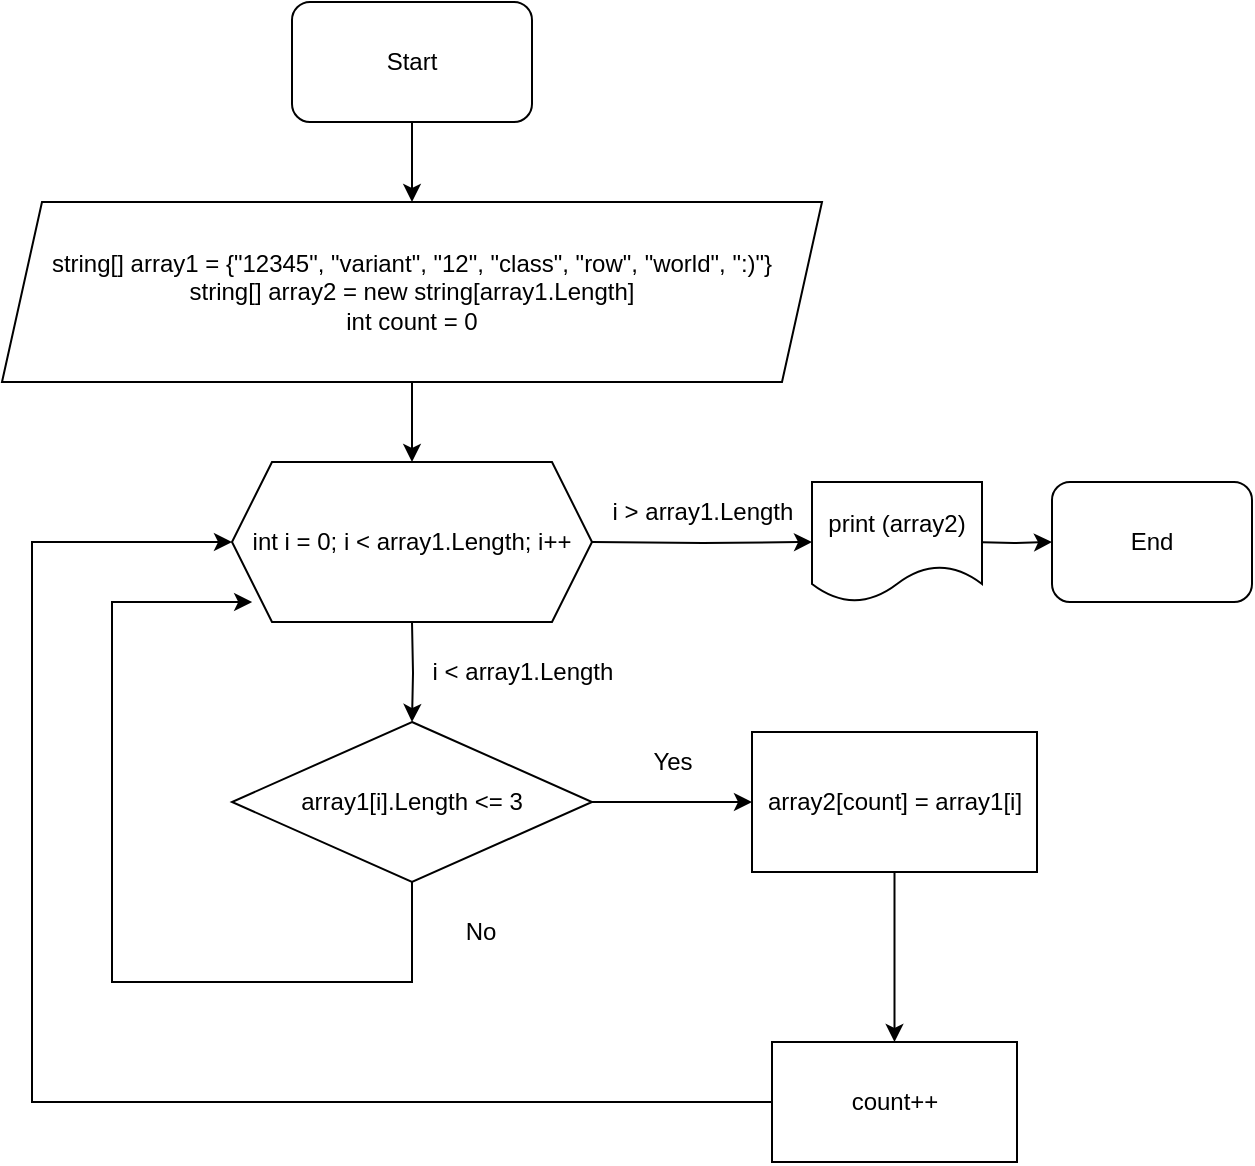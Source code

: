 <mxfile version="20.2.3" type="device"><diagram id="d7XHW7Mw1sK_5ZnQOUCl" name="Page-2"><mxGraphModel dx="1103" dy="570" grid="1" gridSize="10" guides="1" tooltips="1" connect="1" arrows="1" fold="1" page="1" pageScale="1" pageWidth="827" pageHeight="1169" math="0" shadow="0"><root><mxCell id="0"/><mxCell id="1" parent="0"/><mxCell id="uTzuNObjuM9nhHI-j47N-3" value="" style="edgeStyle=orthogonalEdgeStyle;rounded=0;orthogonalLoop=1;jettySize=auto;html=1;" parent="1" source="uTzuNObjuM9nhHI-j47N-1" edge="1"><mxGeometry relative="1" as="geometry"><mxPoint x="380" y="120" as="targetPoint"/></mxGeometry></mxCell><mxCell id="uTzuNObjuM9nhHI-j47N-1" value="Start" style="rounded=1;whiteSpace=wrap;html=1;" parent="1" vertex="1"><mxGeometry x="320" y="20" width="120" height="60" as="geometry"/></mxCell><mxCell id="uTzuNObjuM9nhHI-j47N-5" style="edgeStyle=orthogonalEdgeStyle;rounded=0;orthogonalLoop=1;jettySize=auto;html=1;entryX=0.5;entryY=0;entryDx=0;entryDy=0;" parent="1" source="uTzuNObjuM9nhHI-j47N-2" edge="1"><mxGeometry relative="1" as="geometry"><mxPoint x="380" y="250" as="targetPoint"/></mxGeometry></mxCell><mxCell id="uTzuNObjuM9nhHI-j47N-2" value="string[] array1 = {&quot;12345&quot;, &quot;variant&quot;, &quot;12&quot;, &quot;class&quot;, &quot;row&quot;, &quot;world&quot;, &quot;:)&quot;}&lt;br&gt;string[] array2 = new string[array1.Length]&lt;br&gt;int count = 0" style="shape=parallelogram;perimeter=parallelogramPerimeter;whiteSpace=wrap;html=1;fixedSize=1;" parent="1" vertex="1"><mxGeometry x="175" y="120" width="410" height="90" as="geometry"/></mxCell><mxCell id="uTzuNObjuM9nhHI-j47N-7" style="edgeStyle=orthogonalEdgeStyle;rounded=0;orthogonalLoop=1;jettySize=auto;html=1;entryX=0.5;entryY=0;entryDx=0;entryDy=0;" parent="1" target="uTzuNObjuM9nhHI-j47N-6" edge="1"><mxGeometry relative="1" as="geometry"><mxPoint x="380" y="330" as="sourcePoint"/></mxGeometry></mxCell><mxCell id="uTzuNObjuM9nhHI-j47N-37" value="" style="edgeStyle=orthogonalEdgeStyle;rounded=0;orthogonalLoop=1;jettySize=auto;html=1;entryX=0;entryY=0.5;entryDx=0;entryDy=0;" parent="1" target="uTzuNObjuM9nhHI-j47N-8" edge="1"><mxGeometry relative="1" as="geometry"><mxPoint x="520" y="290" as="targetPoint"/><mxPoint x="470" y="290" as="sourcePoint"/></mxGeometry></mxCell><mxCell id="uTzuNObjuM9nhHI-j47N-16" value="" style="edgeStyle=orthogonalEdgeStyle;rounded=0;orthogonalLoop=1;jettySize=auto;html=1;entryX=0.056;entryY=0.875;entryDx=0;entryDy=0;entryPerimeter=0;" parent="1" source="uTzuNObjuM9nhHI-j47N-6" target="_E98NBGToyObzZ-3DmIH-1" edge="1"><mxGeometry relative="1" as="geometry"><mxPoint x="380" y="540" as="targetPoint"/><Array as="points"><mxPoint x="380" y="510"/><mxPoint x="230" y="510"/><mxPoint x="230" y="320"/></Array></mxGeometry></mxCell><mxCell id="uTzuNObjuM9nhHI-j47N-24" value="" style="edgeStyle=orthogonalEdgeStyle;rounded=0;orthogonalLoop=1;jettySize=auto;html=1;" parent="1" source="uTzuNObjuM9nhHI-j47N-6" edge="1"><mxGeometry relative="1" as="geometry"><mxPoint x="550" y="420" as="targetPoint"/></mxGeometry></mxCell><mxCell id="uTzuNObjuM9nhHI-j47N-6" value="array1[i].Length &amp;lt;= 3" style="rhombus;whiteSpace=wrap;html=1;" parent="1" vertex="1"><mxGeometry x="290" y="380" width="180" height="80" as="geometry"/></mxCell><mxCell id="uTzuNObjuM9nhHI-j47N-38" value="" style="edgeStyle=orthogonalEdgeStyle;rounded=0;orthogonalLoop=1;jettySize=auto;html=1;" parent="1" target="uTzuNObjuM9nhHI-j47N-11" edge="1"><mxGeometry relative="1" as="geometry"><mxPoint x="660" y="290" as="sourcePoint"/></mxGeometry></mxCell><mxCell id="uTzuNObjuM9nhHI-j47N-8" value="print (array2)" style="shape=document;whiteSpace=wrap;html=1;boundedLbl=1;" parent="1" vertex="1"><mxGeometry x="580" y="260" width="85" height="60" as="geometry"/></mxCell><mxCell id="uTzuNObjuM9nhHI-j47N-10" value="i &amp;gt; array1.Length" style="text;html=1;align=center;verticalAlign=middle;resizable=0;points=[];autosize=1;strokeColor=none;fillColor=none;" parent="1" vertex="1"><mxGeometry x="470" y="260" width="110" height="30" as="geometry"/></mxCell><mxCell id="uTzuNObjuM9nhHI-j47N-11" value="End" style="rounded=1;whiteSpace=wrap;html=1;" parent="1" vertex="1"><mxGeometry x="700" y="260" width="100" height="60" as="geometry"/></mxCell><mxCell id="uTzuNObjuM9nhHI-j47N-14" value="i &amp;lt; array1.Length" style="text;html=1;align=center;verticalAlign=middle;resizable=0;points=[];autosize=1;strokeColor=none;fillColor=none;" parent="1" vertex="1"><mxGeometry x="380" y="340" width="110" height="30" as="geometry"/></mxCell><mxCell id="uTzuNObjuM9nhHI-j47N-17" value="No" style="text;html=1;align=center;verticalAlign=middle;resizable=0;points=[];autosize=1;strokeColor=none;fillColor=none;" parent="1" vertex="1"><mxGeometry x="394" y="470" width="40" height="30" as="geometry"/></mxCell><mxCell id="uTzuNObjuM9nhHI-j47N-34" style="edgeStyle=orthogonalEdgeStyle;rounded=0;orthogonalLoop=1;jettySize=auto;html=1;entryX=0;entryY=0.5;entryDx=0;entryDy=0;exitX=0.005;exitY=0.867;exitDx=0;exitDy=0;exitPerimeter=0;" parent="1" source="_E98NBGToyObzZ-3DmIH-4" edge="1"><mxGeometry relative="1" as="geometry"><mxPoint x="290" y="290" as="targetPoint"/><Array as="points"><mxPoint x="563" y="570"/><mxPoint x="190" y="570"/><mxPoint x="190" y="290"/></Array><mxPoint x="320" y="640" as="sourcePoint"/></mxGeometry></mxCell><mxCell id="uTzuNObjuM9nhHI-j47N-25" value="Yes" style="text;html=1;align=center;verticalAlign=middle;resizable=0;points=[];autosize=1;strokeColor=none;fillColor=none;" parent="1" vertex="1"><mxGeometry x="490" y="385" width="40" height="30" as="geometry"/></mxCell><mxCell id="_E98NBGToyObzZ-3DmIH-1" value="int i = 0; i &amp;lt; array1.Length; i++" style="shape=hexagon;perimeter=hexagonPerimeter2;whiteSpace=wrap;html=1;fixedSize=1;" parent="1" vertex="1"><mxGeometry x="290" y="250" width="180" height="80" as="geometry"/></mxCell><mxCell id="_E98NBGToyObzZ-3DmIH-8" value="" style="edgeStyle=orthogonalEdgeStyle;rounded=0;orthogonalLoop=1;jettySize=auto;html=1;entryX=0.5;entryY=0;entryDx=0;entryDy=0;" parent="1" source="_E98NBGToyObzZ-3DmIH-3" target="_E98NBGToyObzZ-3DmIH-4" edge="1"><mxGeometry relative="1" as="geometry"/></mxCell><mxCell id="_E98NBGToyObzZ-3DmIH-3" value="array2[count] = array1[i]" style="rounded=0;whiteSpace=wrap;html=1;" parent="1" vertex="1"><mxGeometry x="550" y="385" width="142.5" height="70" as="geometry"/></mxCell><mxCell id="_E98NBGToyObzZ-3DmIH-4" value="count++" style="rounded=0;whiteSpace=wrap;html=1;" parent="1" vertex="1"><mxGeometry x="560" y="540" width="122.5" height="60" as="geometry"/></mxCell></root></mxGraphModel></diagram></mxfile>